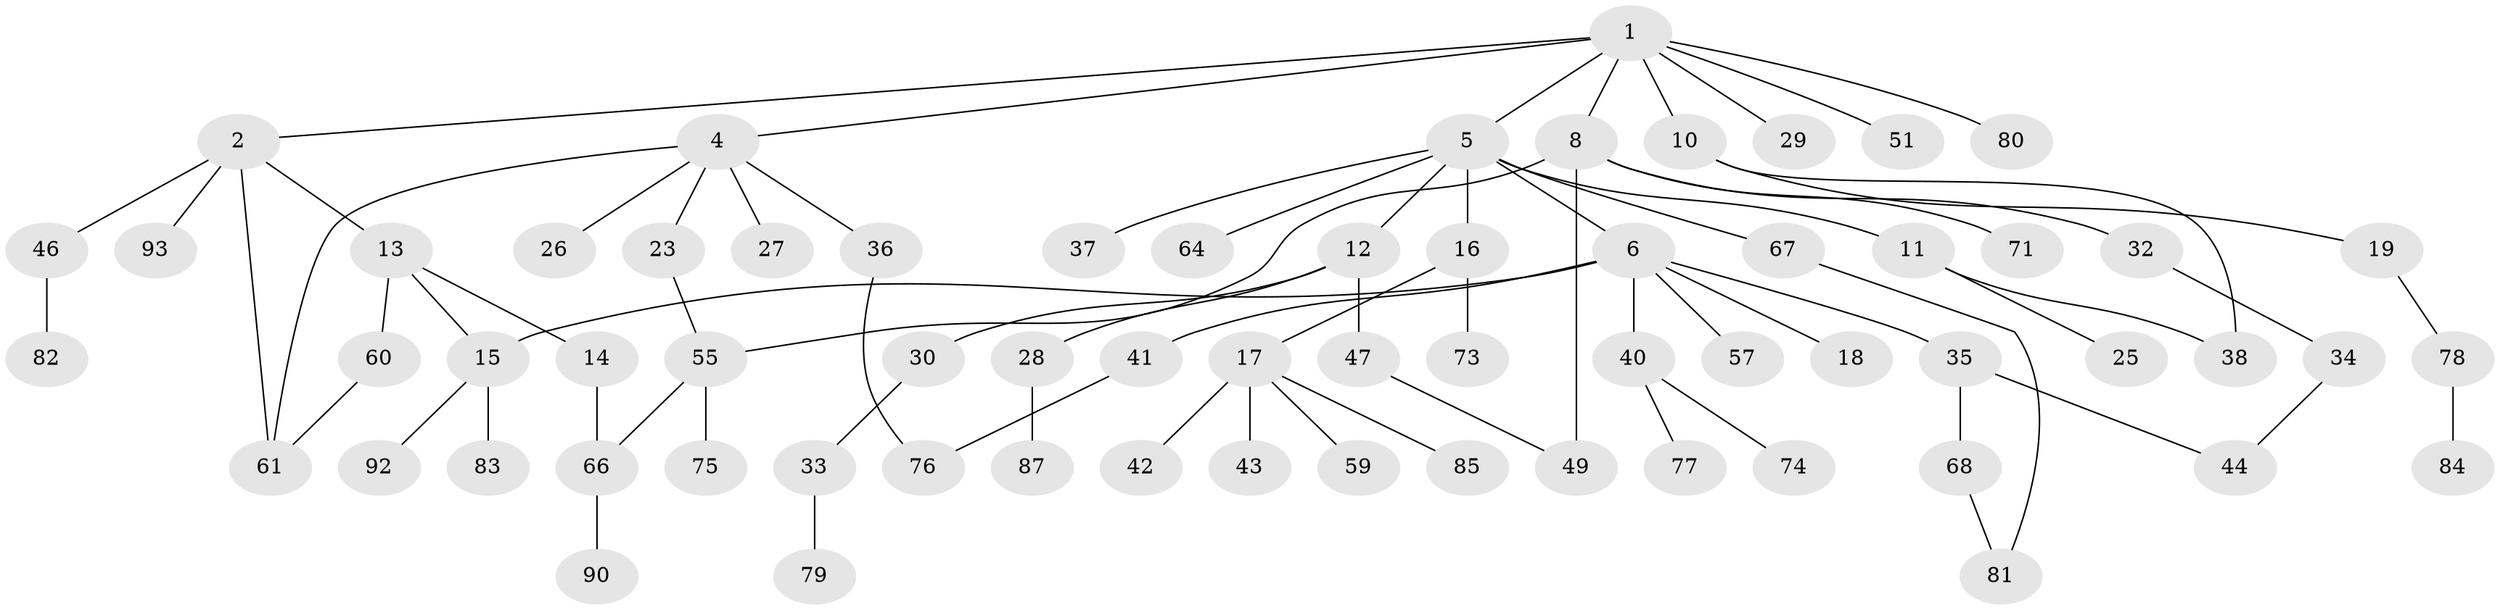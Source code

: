 // Generated by graph-tools (version 1.1) at 2025/23/03/03/25 07:23:30]
// undirected, 66 vertices, 75 edges
graph export_dot {
graph [start="1"]
  node [color=gray90,style=filled];
  1 [super="+3"];
  2 [super="+39"];
  4 [super="+7"];
  5 [super="+9"];
  6 [super="+21"];
  8 [super="+24"];
  10 [super="+62"];
  11 [super="+45"];
  12 [super="+22"];
  13 [super="+91"];
  14 [super="+20"];
  15 [super="+50"];
  16 [super="+53"];
  17 [super="+31"];
  18;
  19 [super="+65"];
  23;
  25;
  26;
  27;
  28;
  29 [super="+58"];
  30;
  32 [super="+56"];
  33;
  34 [super="+94"];
  35 [super="+88"];
  36 [super="+97"];
  37 [super="+48"];
  38 [super="+52"];
  40 [super="+72"];
  41;
  42;
  43;
  44 [super="+69"];
  46 [super="+54"];
  47 [super="+95"];
  49;
  51;
  55 [super="+63"];
  57;
  59;
  60;
  61 [super="+96"];
  64 [super="+70"];
  66 [super="+86"];
  67;
  68;
  71;
  73;
  74;
  75;
  76 [super="+89"];
  77;
  78;
  79;
  80;
  81;
  82;
  83;
  84;
  85;
  87;
  90;
  92;
  93;
  1 -- 2;
  1 -- 29;
  1 -- 80;
  1 -- 51;
  1 -- 4;
  1 -- 5;
  1 -- 8;
  1 -- 10;
  2 -- 13;
  2 -- 46;
  2 -- 93;
  2 -- 61;
  4 -- 26;
  4 -- 27;
  4 -- 36;
  4 -- 61;
  4 -- 23;
  5 -- 6;
  5 -- 11;
  5 -- 16;
  5 -- 64;
  5 -- 37;
  5 -- 67;
  5 -- 12;
  6 -- 18;
  6 -- 40;
  6 -- 35;
  6 -- 41;
  6 -- 57;
  6 -- 15;
  8 -- 55;
  8 -- 49;
  8 -- 32;
  8 -- 71;
  10 -- 19;
  10 -- 38;
  11 -- 25;
  11 -- 38;
  12 -- 28;
  12 -- 30;
  12 -- 47;
  13 -- 14;
  13 -- 15;
  13 -- 60;
  14 -- 66;
  15 -- 92;
  15 -- 83;
  16 -- 17;
  16 -- 73;
  17 -- 42;
  17 -- 59;
  17 -- 85;
  17 -- 43;
  19 -- 78;
  23 -- 55;
  28 -- 87;
  30 -- 33;
  32 -- 34;
  33 -- 79;
  34 -- 44;
  35 -- 44;
  35 -- 68;
  36 -- 76;
  40 -- 74;
  40 -- 77;
  41 -- 76;
  46 -- 82;
  47 -- 49;
  55 -- 66;
  55 -- 75;
  60 -- 61;
  66 -- 90;
  67 -- 81;
  68 -- 81;
  78 -- 84;
}
